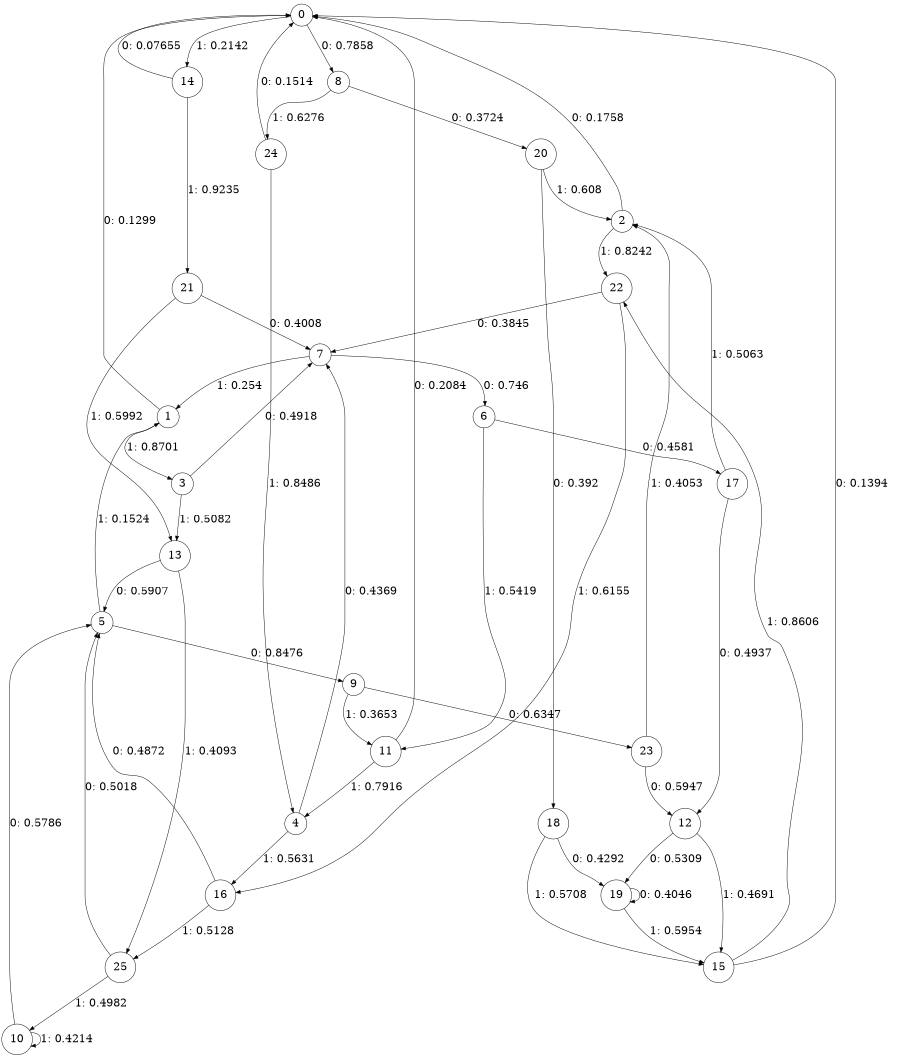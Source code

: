 digraph "ch2randomL6" {
size = "6,8.5";
ratio = "fill";
node [shape = circle];
node [fontsize = 24];
edge [fontsize = 24];
0 -> 8 [label = "0: 0.7858   "];
0 -> 14 [label = "1: 0.2142   "];
1 -> 0 [label = "0: 0.1299   "];
1 -> 3 [label = "1: 0.8701   "];
2 -> 0 [label = "0: 0.1758   "];
2 -> 22 [label = "1: 0.8242   "];
3 -> 7 [label = "0: 0.4918   "];
3 -> 13 [label = "1: 0.5082   "];
4 -> 7 [label = "0: 0.4369   "];
4 -> 16 [label = "1: 0.5631   "];
5 -> 9 [label = "0: 0.8476   "];
5 -> 1 [label = "1: 0.1524   "];
6 -> 17 [label = "0: 0.4581   "];
6 -> 11 [label = "1: 0.5419   "];
7 -> 6 [label = "0: 0.746    "];
7 -> 1 [label = "1: 0.254    "];
8 -> 20 [label = "0: 0.3724   "];
8 -> 24 [label = "1: 0.6276   "];
9 -> 23 [label = "0: 0.6347   "];
9 -> 11 [label = "1: 0.3653   "];
10 -> 5 [label = "0: 0.5786   "];
10 -> 10 [label = "1: 0.4214   "];
11 -> 0 [label = "0: 0.2084   "];
11 -> 4 [label = "1: 0.7916   "];
12 -> 19 [label = "0: 0.5309   "];
12 -> 15 [label = "1: 0.4691   "];
13 -> 5 [label = "0: 0.5907   "];
13 -> 25 [label = "1: 0.4093   "];
14 -> 0 [label = "0: 0.07655  "];
14 -> 21 [label = "1: 0.9235   "];
15 -> 0 [label = "0: 0.1394   "];
15 -> 22 [label = "1: 0.8606   "];
16 -> 5 [label = "0: 0.4872   "];
16 -> 25 [label = "1: 0.5128   "];
17 -> 12 [label = "0: 0.4937   "];
17 -> 2 [label = "1: 0.5063   "];
18 -> 19 [label = "0: 0.4292   "];
18 -> 15 [label = "1: 0.5708   "];
19 -> 19 [label = "0: 0.4046   "];
19 -> 15 [label = "1: 0.5954   "];
20 -> 18 [label = "0: 0.392    "];
20 -> 2 [label = "1: 0.608    "];
21 -> 7 [label = "0: 0.4008   "];
21 -> 13 [label = "1: 0.5992   "];
22 -> 7 [label = "0: 0.3845   "];
22 -> 16 [label = "1: 0.6155   "];
23 -> 12 [label = "0: 0.5947   "];
23 -> 2 [label = "1: 0.4053   "];
24 -> 0 [label = "0: 0.1514   "];
24 -> 4 [label = "1: 0.8486   "];
25 -> 5 [label = "0: 0.5018   "];
25 -> 10 [label = "1: 0.4982   "];
}